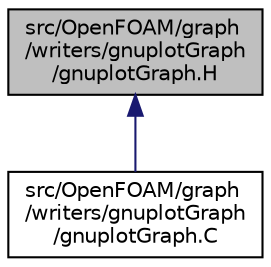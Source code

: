 digraph "src/OpenFOAM/graph/writers/gnuplotGraph/gnuplotGraph.H"
{
  bgcolor="transparent";
  edge [fontname="Helvetica",fontsize="10",labelfontname="Helvetica",labelfontsize="10"];
  node [fontname="Helvetica",fontsize="10",shape=record];
  Node1 [label="src/OpenFOAM/graph\l/writers/gnuplotGraph\l/gnuplotGraph.H",height=0.2,width=0.4,color="black", fillcolor="grey75", style="filled" fontcolor="black"];
  Node1 -> Node2 [dir="back",color="midnightblue",fontsize="10",style="solid",fontname="Helvetica"];
  Node2 [label="src/OpenFOAM/graph\l/writers/gnuplotGraph\l/gnuplotGraph.C",height=0.2,width=0.4,color="black",URL="$gnuplotGraph_8C.html"];
}
